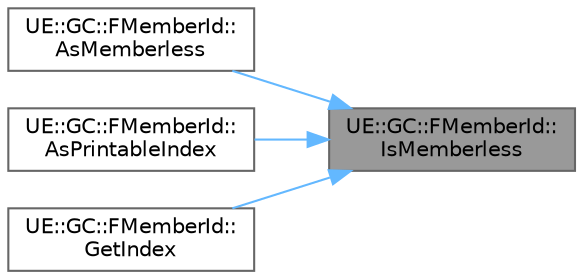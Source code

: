 digraph "UE::GC::FMemberId::IsMemberless"
{
 // INTERACTIVE_SVG=YES
 // LATEX_PDF_SIZE
  bgcolor="transparent";
  edge [fontname=Helvetica,fontsize=10,labelfontname=Helvetica,labelfontsize=10];
  node [fontname=Helvetica,fontsize=10,shape=box,height=0.2,width=0.4];
  rankdir="RL";
  Node1 [id="Node000001",label="UE::GC::FMemberId::\lIsMemberless",height=0.2,width=0.4,color="gray40", fillcolor="grey60", style="filled", fontcolor="black",tooltip=" "];
  Node1 -> Node2 [id="edge1_Node000001_Node000002",dir="back",color="steelblue1",style="solid",tooltip=" "];
  Node2 [id="Node000002",label="UE::GC::FMemberId::\lAsMemberless",height=0.2,width=0.4,color="grey40", fillcolor="white", style="filled",URL="$d5/dcb/classUE_1_1GC_1_1FMemberId.html#ae51104fbbbebf3e6da2f6a8d274f96dd",tooltip=" "];
  Node1 -> Node3 [id="edge2_Node000001_Node000003",dir="back",color="steelblue1",style="solid",tooltip=" "];
  Node3 [id="Node000003",label="UE::GC::FMemberId::\lAsPrintableIndex",height=0.2,width=0.4,color="grey40", fillcolor="white", style="filled",URL="$d5/dcb/classUE_1_1GC_1_1FMemberId.html#ad32271b3742c0fdbed30a235a7ec48da",tooltip=" "];
  Node1 -> Node4 [id="edge3_Node000001_Node000004",dir="back",color="steelblue1",style="solid",tooltip=" "];
  Node4 [id="Node000004",label="UE::GC::FMemberId::\lGetIndex",height=0.2,width=0.4,color="grey40", fillcolor="white", style="filled",URL="$d5/dcb/classUE_1_1GC_1_1FMemberId.html#ae974370f3287ce7d486c00b3648fc558",tooltip=" "];
}
